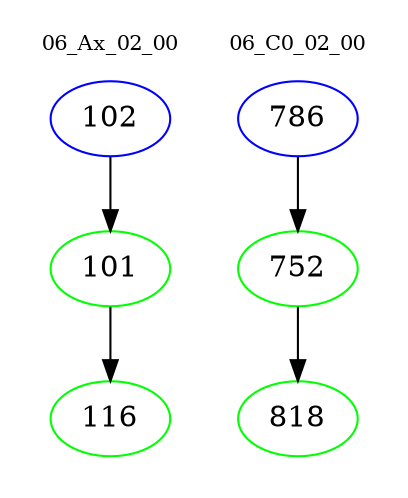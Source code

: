 digraph{
subgraph cluster_0 {
color = white
label = "06_Ax_02_00";
fontsize=10;
T0_102 [label="102", color="blue"]
T0_102 -> T0_101 [color="black"]
T0_101 [label="101", color="green"]
T0_101 -> T0_116 [color="black"]
T0_116 [label="116", color="green"]
}
subgraph cluster_1 {
color = white
label = "06_C0_02_00";
fontsize=10;
T1_786 [label="786", color="blue"]
T1_786 -> T1_752 [color="black"]
T1_752 [label="752", color="green"]
T1_752 -> T1_818 [color="black"]
T1_818 [label="818", color="green"]
}
}
